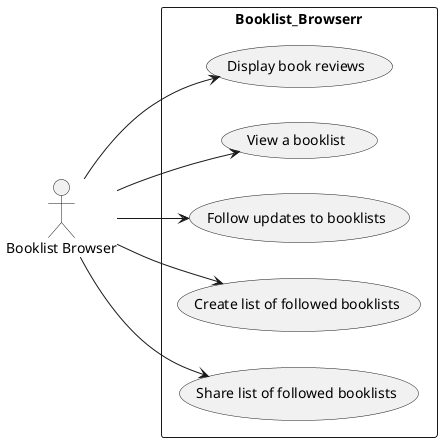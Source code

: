 @startuml
left to right direction
actor "Booklist Browser" as fc
rectangle Booklist_Browserr {
  usecase "Display book reviews" as UC1
  usecase "View a booklist" as UC2
  usecase "Follow updates to booklists" as UC3
  usecase "Create list of followed booklists" as UC4
  usecase "Share list of followed booklists" as UC5
}
fc --> UC1
fc --> UC2
fc --> UC3
fc --> UC4
fc --> UC5
@enduml
